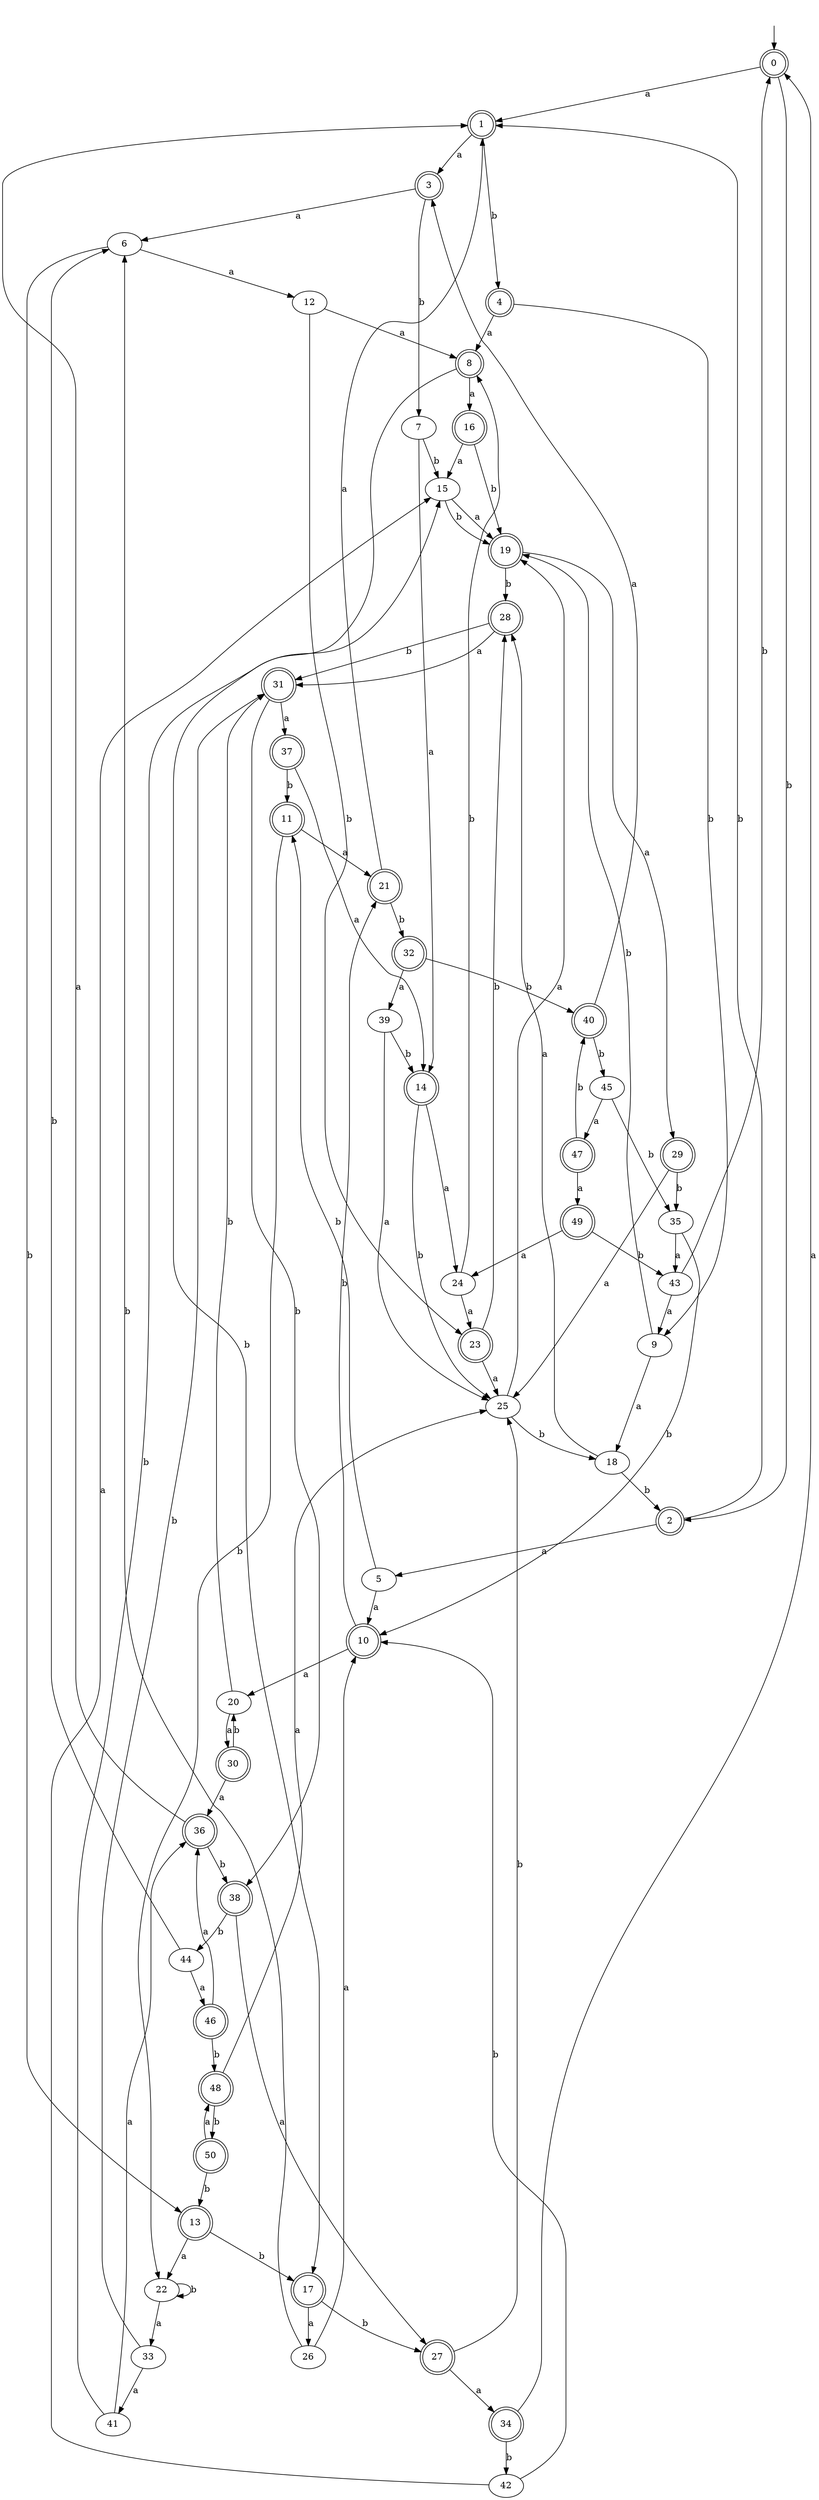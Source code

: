 digraph RandomDFA {
  __start0 [label="", shape=none];
  __start0 -> 0 [label=""];
  0 [shape=circle] [shape=doublecircle]
  0 -> 1 [label="a"]
  0 -> 2 [label="b"]
  1 [shape=doublecircle]
  1 -> 3 [label="a"]
  1 -> 4 [label="b"]
  2 [shape=doublecircle]
  2 -> 5 [label="a"]
  2 -> 1 [label="b"]
  3 [shape=doublecircle]
  3 -> 6 [label="a"]
  3 -> 7 [label="b"]
  4 [shape=doublecircle]
  4 -> 8 [label="a"]
  4 -> 9 [label="b"]
  5
  5 -> 10 [label="a"]
  5 -> 11 [label="b"]
  6
  6 -> 12 [label="a"]
  6 -> 13 [label="b"]
  7
  7 -> 14 [label="a"]
  7 -> 15 [label="b"]
  8 [shape=doublecircle]
  8 -> 16 [label="a"]
  8 -> 17 [label="b"]
  9
  9 -> 18 [label="a"]
  9 -> 19 [label="b"]
  10 [shape=doublecircle]
  10 -> 20 [label="a"]
  10 -> 21 [label="b"]
  11 [shape=doublecircle]
  11 -> 21 [label="a"]
  11 -> 22 [label="b"]
  12
  12 -> 8 [label="a"]
  12 -> 23 [label="b"]
  13 [shape=doublecircle]
  13 -> 22 [label="a"]
  13 -> 17 [label="b"]
  14 [shape=doublecircle]
  14 -> 24 [label="a"]
  14 -> 25 [label="b"]
  15
  15 -> 19 [label="a"]
  15 -> 19 [label="b"]
  16 [shape=doublecircle]
  16 -> 15 [label="a"]
  16 -> 19 [label="b"]
  17 [shape=doublecircle]
  17 -> 26 [label="a"]
  17 -> 27 [label="b"]
  18
  18 -> 28 [label="a"]
  18 -> 2 [label="b"]
  19 [shape=doublecircle]
  19 -> 29 [label="a"]
  19 -> 28 [label="b"]
  20
  20 -> 30 [label="a"]
  20 -> 31 [label="b"]
  21 [shape=doublecircle]
  21 -> 1 [label="a"]
  21 -> 32 [label="b"]
  22
  22 -> 33 [label="a"]
  22 -> 22 [label="b"]
  23 [shape=doublecircle]
  23 -> 25 [label="a"]
  23 -> 28 [label="b"]
  24
  24 -> 23 [label="a"]
  24 -> 8 [label="b"]
  25
  25 -> 19 [label="a"]
  25 -> 18 [label="b"]
  26
  26 -> 10 [label="a"]
  26 -> 6 [label="b"]
  27 [shape=doublecircle]
  27 -> 34 [label="a"]
  27 -> 25 [label="b"]
  28 [shape=doublecircle]
  28 -> 31 [label="a"]
  28 -> 31 [label="b"]
  29 [shape=doublecircle]
  29 -> 25 [label="a"]
  29 -> 35 [label="b"]
  30 [shape=doublecircle]
  30 -> 36 [label="a"]
  30 -> 20 [label="b"]
  31 [shape=doublecircle]
  31 -> 37 [label="a"]
  31 -> 38 [label="b"]
  32 [shape=doublecircle]
  32 -> 39 [label="a"]
  32 -> 40 [label="b"]
  33
  33 -> 41 [label="a"]
  33 -> 31 [label="b"]
  34 [shape=doublecircle]
  34 -> 0 [label="a"]
  34 -> 42 [label="b"]
  35
  35 -> 43 [label="a"]
  35 -> 10 [label="b"]
  36 [shape=doublecircle]
  36 -> 1 [label="a"]
  36 -> 38 [label="b"]
  37 [shape=doublecircle]
  37 -> 14 [label="a"]
  37 -> 11 [label="b"]
  38 [shape=doublecircle]
  38 -> 27 [label="a"]
  38 -> 44 [label="b"]
  39
  39 -> 25 [label="a"]
  39 -> 14 [label="b"]
  40 [shape=doublecircle]
  40 -> 3 [label="a"]
  40 -> 45 [label="b"]
  41
  41 -> 36 [label="a"]
  41 -> 15 [label="b"]
  42
  42 -> 15 [label="a"]
  42 -> 10 [label="b"]
  43
  43 -> 9 [label="a"]
  43 -> 0 [label="b"]
  44
  44 -> 46 [label="a"]
  44 -> 6 [label="b"]
  45
  45 -> 47 [label="a"]
  45 -> 35 [label="b"]
  46 [shape=doublecircle]
  46 -> 36 [label="a"]
  46 -> 48 [label="b"]
  47 [shape=doublecircle]
  47 -> 49 [label="a"]
  47 -> 40 [label="b"]
  48 [shape=doublecircle]
  48 -> 25 [label="a"]
  48 -> 50 [label="b"]
  49 [shape=doublecircle]
  49 -> 24 [label="a"]
  49 -> 43 [label="b"]
  50 [shape=doublecircle]
  50 -> 48 [label="a"]
  50 -> 13 [label="b"]
}

